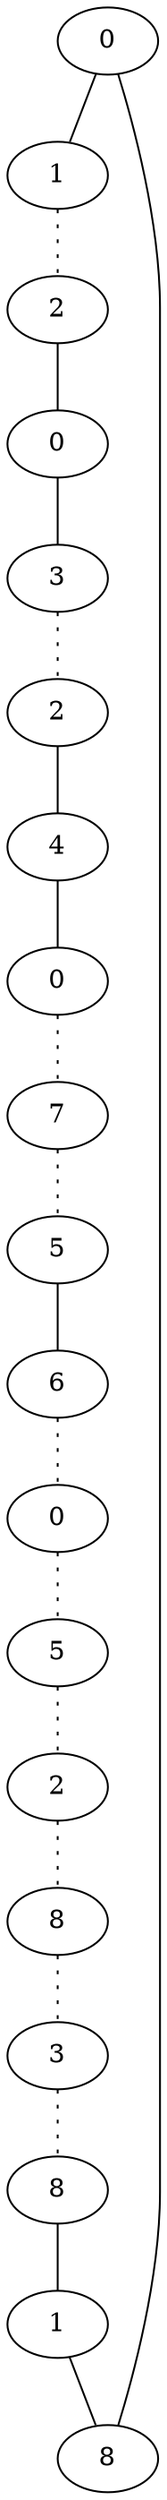 graph {
a0[label=0];
a1[label=1];
a2[label=2];
a3[label=0];
a4[label=3];
a5[label=2];
a6[label=4];
a7[label=0];
a8[label=7];
a9[label=5];
a10[label=6];
a11[label=0];
a12[label=5];
a13[label=2];
a14[label=8];
a15[label=3];
a16[label=8];
a17[label=1];
a18[label=8];
a0 -- a1;
a0 -- a18;
a1 -- a2 [style=dotted];
a2 -- a3;
a3 -- a4;
a4 -- a5 [style=dotted];
a5 -- a6;
a6 -- a7;
a7 -- a8 [style=dotted];
a8 -- a9 [style=dotted];
a9 -- a10;
a10 -- a11 [style=dotted];
a11 -- a12 [style=dotted];
a12 -- a13 [style=dotted];
a13 -- a14 [style=dotted];
a14 -- a15 [style=dotted];
a15 -- a16 [style=dotted];
a16 -- a17;
a17 -- a18;
}
